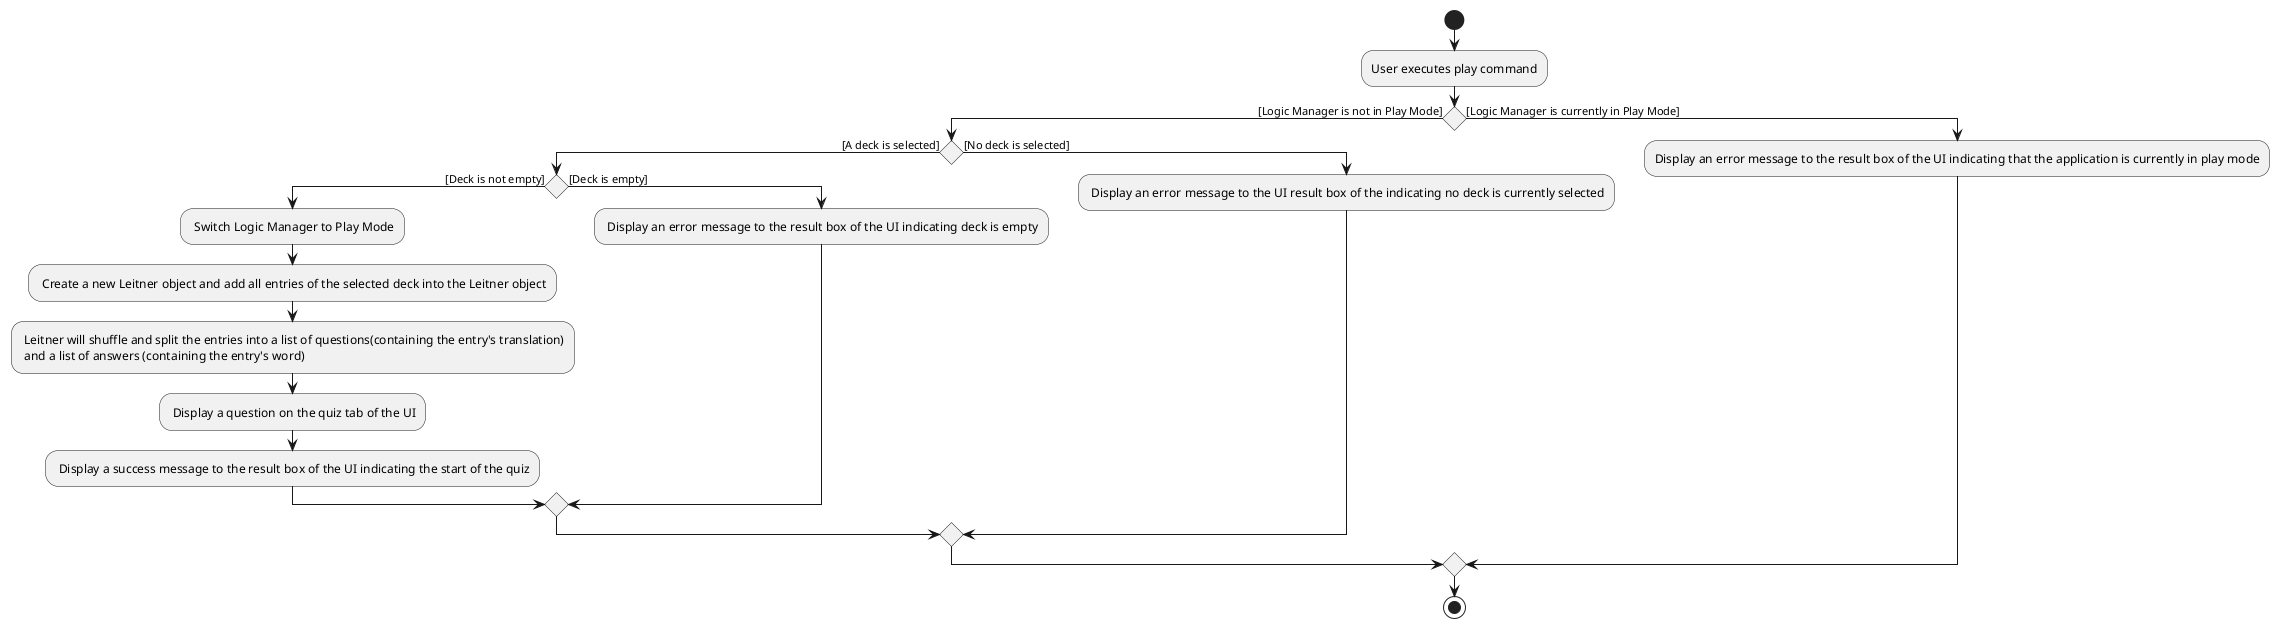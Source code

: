 @startuml
start
:User executes play command;

if() then ([Logic Manager is not in Play Mode])
    if() then ([A deck is selected])
        if() then ([Deck is not empty])
        : Switch Logic Manager to Play Mode;
        : Create a new Leitner object and add all entries of the selected deck into the Leitner object;
        : Leitner will shuffle and split the entries into a list of questions(containing the entry's translation)
         and a list of answers (containing the entry's word);
        : Display a question on the quiz tab of the UI;
        : Display a success message to the result box of the UI indicating the start of the quiz;
        else ([Deck is empty])
        : Display an error message to the result box of the UI indicating deck is empty;
        endif
    else ([No deck is selected])
    : Display an error message to the UI result box of the indicating no deck is currently selected;
    endif
else([Logic Manager is currently in Play Mode])
:Display an error message to the result box of the UI indicating that the application is currently in play mode;
endif
stop
@enduml
